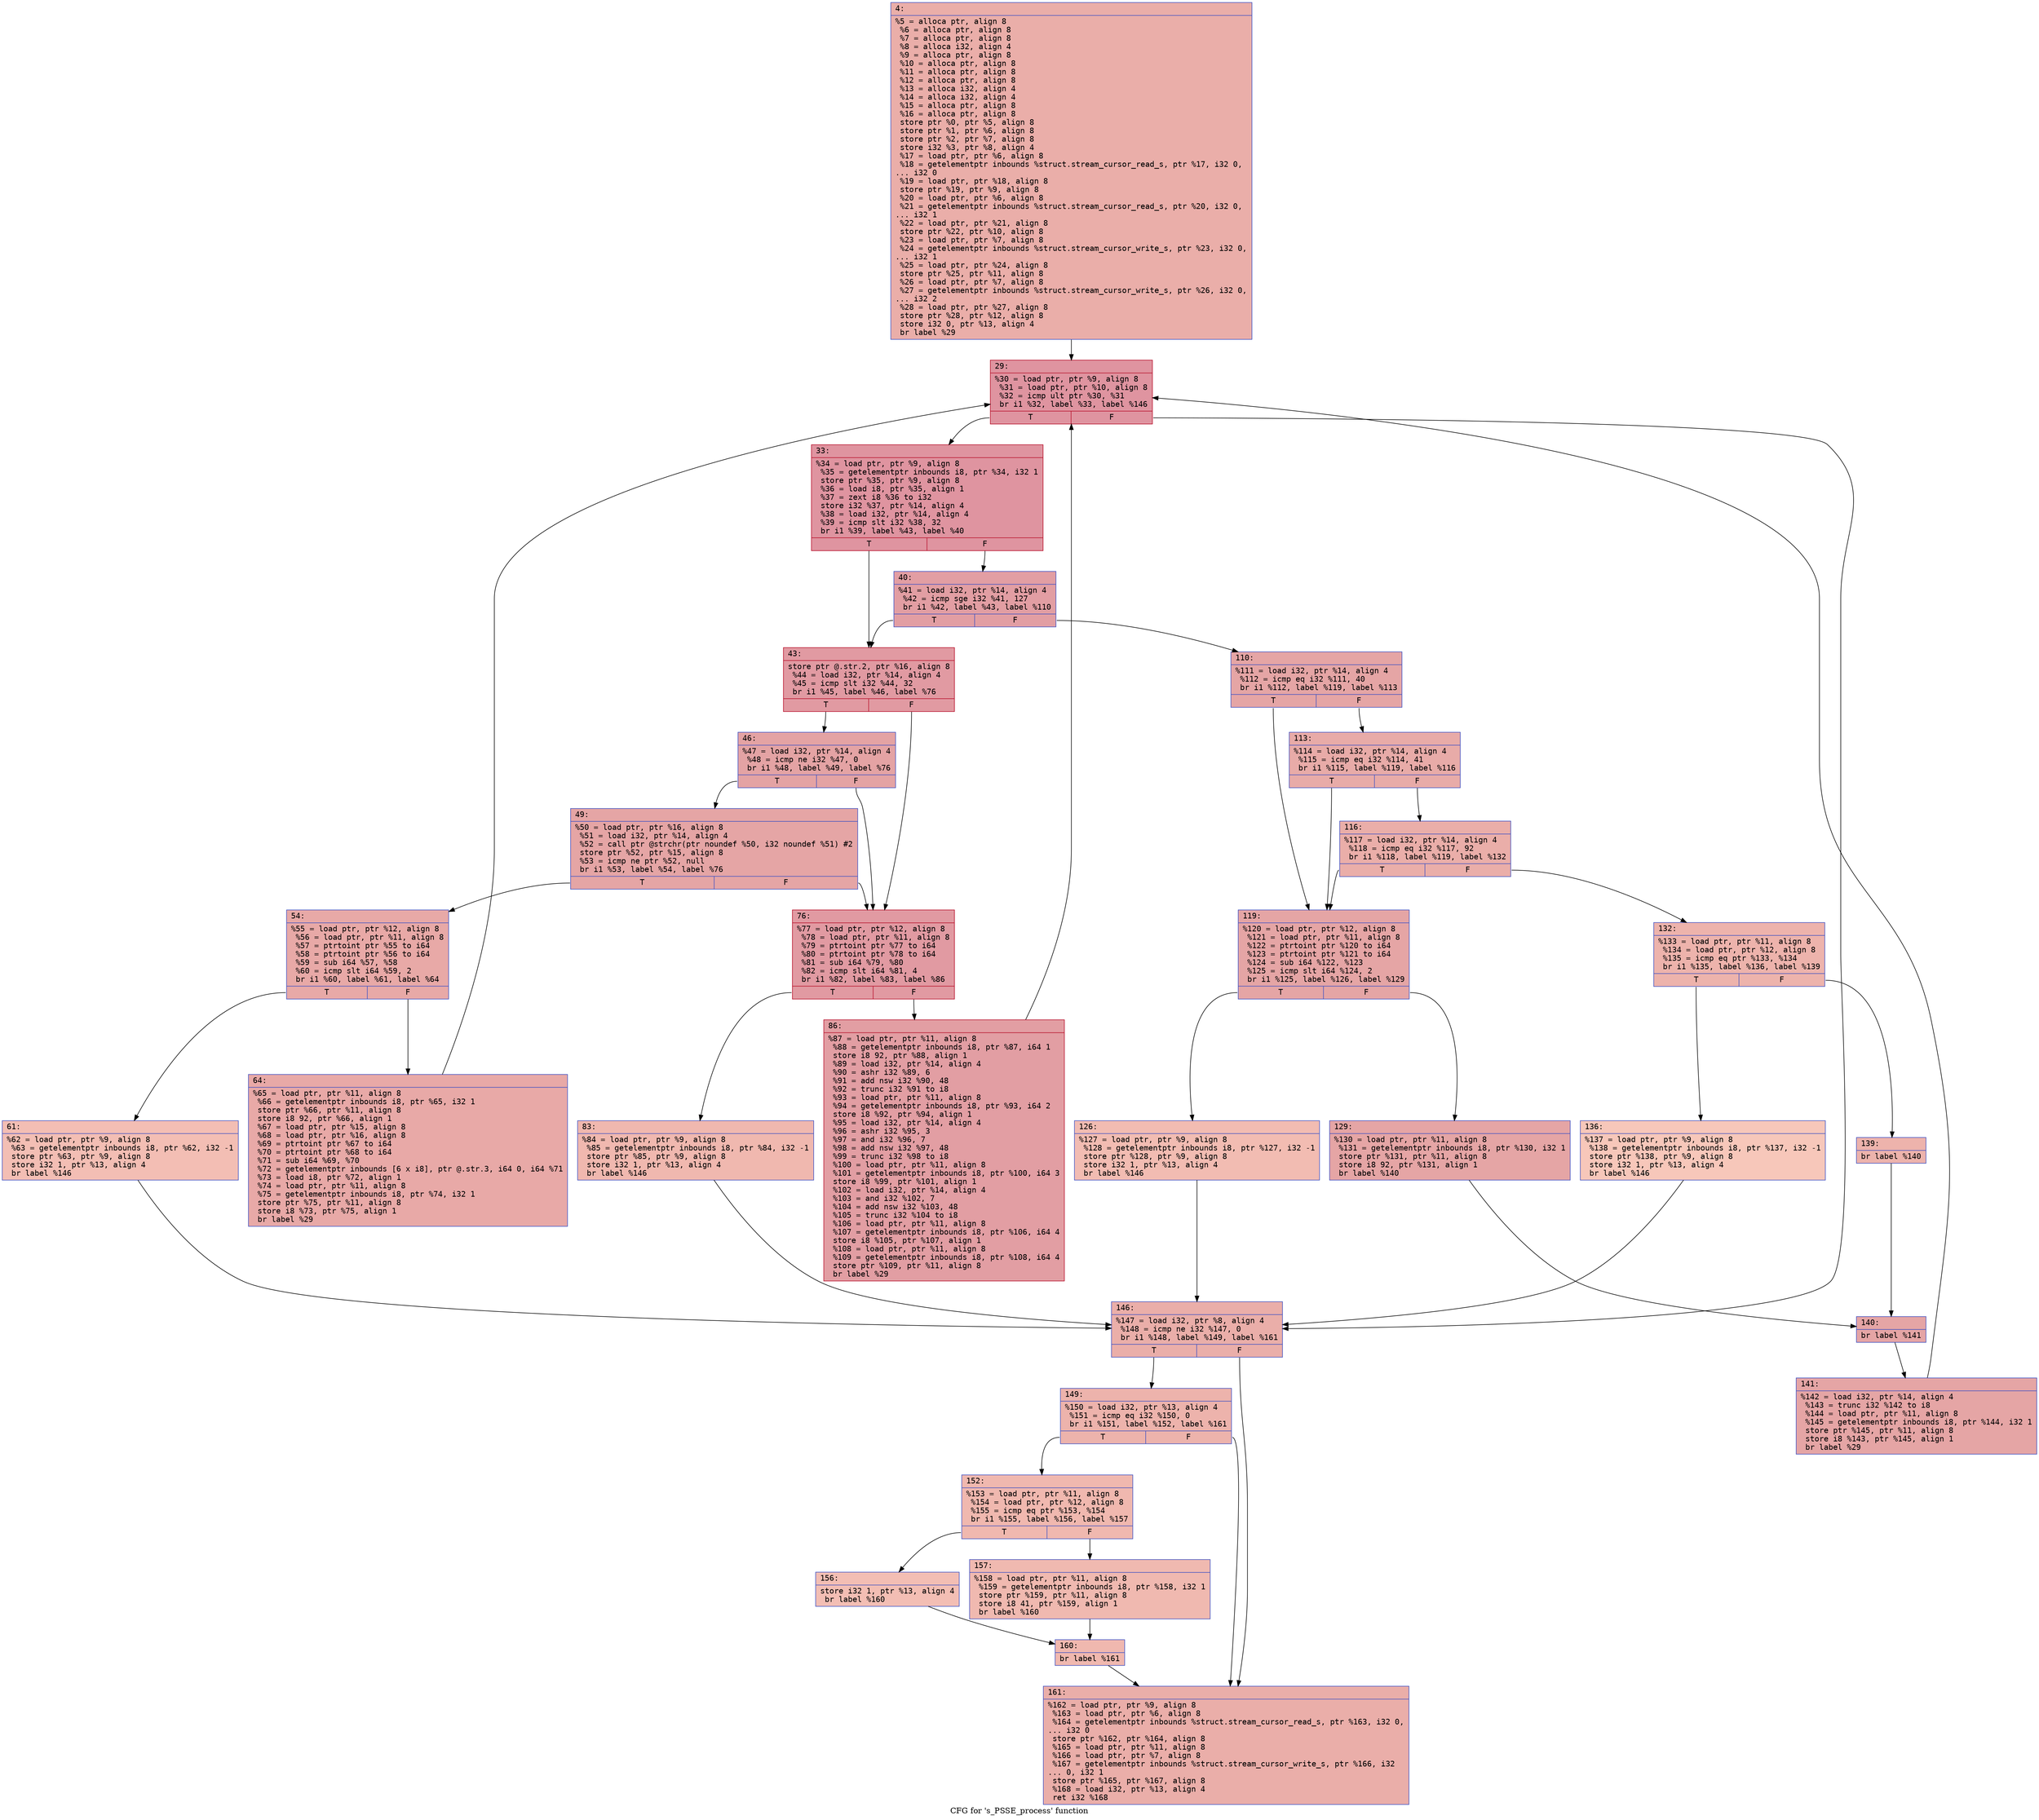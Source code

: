 digraph "CFG for 's_PSSE_process' function" {
	label="CFG for 's_PSSE_process' function";

	Node0x6000012dad00 [shape=record,color="#3d50c3ff", style=filled, fillcolor="#d0473d70" fontname="Courier",label="{4:\l|  %5 = alloca ptr, align 8\l  %6 = alloca ptr, align 8\l  %7 = alloca ptr, align 8\l  %8 = alloca i32, align 4\l  %9 = alloca ptr, align 8\l  %10 = alloca ptr, align 8\l  %11 = alloca ptr, align 8\l  %12 = alloca ptr, align 8\l  %13 = alloca i32, align 4\l  %14 = alloca i32, align 4\l  %15 = alloca ptr, align 8\l  %16 = alloca ptr, align 8\l  store ptr %0, ptr %5, align 8\l  store ptr %1, ptr %6, align 8\l  store ptr %2, ptr %7, align 8\l  store i32 %3, ptr %8, align 4\l  %17 = load ptr, ptr %6, align 8\l  %18 = getelementptr inbounds %struct.stream_cursor_read_s, ptr %17, i32 0,\l... i32 0\l  %19 = load ptr, ptr %18, align 8\l  store ptr %19, ptr %9, align 8\l  %20 = load ptr, ptr %6, align 8\l  %21 = getelementptr inbounds %struct.stream_cursor_read_s, ptr %20, i32 0,\l... i32 1\l  %22 = load ptr, ptr %21, align 8\l  store ptr %22, ptr %10, align 8\l  %23 = load ptr, ptr %7, align 8\l  %24 = getelementptr inbounds %struct.stream_cursor_write_s, ptr %23, i32 0,\l... i32 1\l  %25 = load ptr, ptr %24, align 8\l  store ptr %25, ptr %11, align 8\l  %26 = load ptr, ptr %7, align 8\l  %27 = getelementptr inbounds %struct.stream_cursor_write_s, ptr %26, i32 0,\l... i32 2\l  %28 = load ptr, ptr %27, align 8\l  store ptr %28, ptr %12, align 8\l  store i32 0, ptr %13, align 4\l  br label %29\l}"];
	Node0x6000012dad00 -> Node0x6000012dad50[tooltip="4 -> 29\nProbability 100.00%" ];
	Node0x6000012dad50 [shape=record,color="#b70d28ff", style=filled, fillcolor="#b70d2870" fontname="Courier",label="{29:\l|  %30 = load ptr, ptr %9, align 8\l  %31 = load ptr, ptr %10, align 8\l  %32 = icmp ult ptr %30, %31\l  br i1 %32, label %33, label %146\l|{<s0>T|<s1>F}}"];
	Node0x6000012dad50:s0 -> Node0x6000012dada0[tooltip="29 -> 33\nProbability 96.88%" ];
	Node0x6000012dad50:s1 -> Node0x6000012db480[tooltip="29 -> 146\nProbability 3.12%" ];
	Node0x6000012dada0 [shape=record,color="#b70d28ff", style=filled, fillcolor="#b70d2870" fontname="Courier",label="{33:\l|  %34 = load ptr, ptr %9, align 8\l  %35 = getelementptr inbounds i8, ptr %34, i32 1\l  store ptr %35, ptr %9, align 8\l  %36 = load i8, ptr %35, align 1\l  %37 = zext i8 %36 to i32\l  store i32 %37, ptr %14, align 4\l  %38 = load i32, ptr %14, align 4\l  %39 = icmp slt i32 %38, 32\l  br i1 %39, label %43, label %40\l|{<s0>T|<s1>F}}"];
	Node0x6000012dada0:s0 -> Node0x6000012dae40[tooltip="33 -> 43\nProbability 50.00%" ];
	Node0x6000012dada0:s1 -> Node0x6000012dadf0[tooltip="33 -> 40\nProbability 50.00%" ];
	Node0x6000012dadf0 [shape=record,color="#3d50c3ff", style=filled, fillcolor="#be242e70" fontname="Courier",label="{40:\l|  %41 = load i32, ptr %14, align 4\l  %42 = icmp sge i32 %41, 127\l  br i1 %42, label %43, label %110\l|{<s0>T|<s1>F}}"];
	Node0x6000012dadf0:s0 -> Node0x6000012dae40[tooltip="40 -> 43\nProbability 50.00%" ];
	Node0x6000012dadf0:s1 -> Node0x6000012db110[tooltip="40 -> 110\nProbability 50.00%" ];
	Node0x6000012dae40 [shape=record,color="#b70d28ff", style=filled, fillcolor="#bb1b2c70" fontname="Courier",label="{43:\l|  store ptr @.str.2, ptr %16, align 8\l  %44 = load i32, ptr %14, align 4\l  %45 = icmp slt i32 %44, 32\l  br i1 %45, label %46, label %76\l|{<s0>T|<s1>F}}"];
	Node0x6000012dae40:s0 -> Node0x6000012dae90[tooltip="43 -> 46\nProbability 50.00%" ];
	Node0x6000012dae40:s1 -> Node0x6000012db020[tooltip="43 -> 76\nProbability 50.00%" ];
	Node0x6000012dae90 [shape=record,color="#3d50c3ff", style=filled, fillcolor="#c32e3170" fontname="Courier",label="{46:\l|  %47 = load i32, ptr %14, align 4\l  %48 = icmp ne i32 %47, 0\l  br i1 %48, label %49, label %76\l|{<s0>T|<s1>F}}"];
	Node0x6000012dae90:s0 -> Node0x6000012daee0[tooltip="46 -> 49\nProbability 62.50%" ];
	Node0x6000012dae90:s1 -> Node0x6000012db020[tooltip="46 -> 76\nProbability 37.50%" ];
	Node0x6000012daee0 [shape=record,color="#3d50c3ff", style=filled, fillcolor="#c5333470" fontname="Courier",label="{49:\l|  %50 = load ptr, ptr %16, align 8\l  %51 = load i32, ptr %14, align 4\l  %52 = call ptr @strchr(ptr noundef %50, i32 noundef %51) #2\l  store ptr %52, ptr %15, align 8\l  %53 = icmp ne ptr %52, null\l  br i1 %53, label %54, label %76\l|{<s0>T|<s1>F}}"];
	Node0x6000012daee0:s0 -> Node0x6000012daf30[tooltip="49 -> 54\nProbability 62.50%" ];
	Node0x6000012daee0:s1 -> Node0x6000012db020[tooltip="49 -> 76\nProbability 37.50%" ];
	Node0x6000012daf30 [shape=record,color="#3d50c3ff", style=filled, fillcolor="#ca3b3770" fontname="Courier",label="{54:\l|  %55 = load ptr, ptr %12, align 8\l  %56 = load ptr, ptr %11, align 8\l  %57 = ptrtoint ptr %55 to i64\l  %58 = ptrtoint ptr %56 to i64\l  %59 = sub i64 %57, %58\l  %60 = icmp slt i64 %59, 2\l  br i1 %60, label %61, label %64\l|{<s0>T|<s1>F}}"];
	Node0x6000012daf30:s0 -> Node0x6000012daf80[tooltip="54 -> 61\nProbability 3.12%" ];
	Node0x6000012daf30:s1 -> Node0x6000012dafd0[tooltip="54 -> 64\nProbability 96.88%" ];
	Node0x6000012daf80 [shape=record,color="#3d50c3ff", style=filled, fillcolor="#e36c5570" fontname="Courier",label="{61:\l|  %62 = load ptr, ptr %9, align 8\l  %63 = getelementptr inbounds i8, ptr %62, i32 -1\l  store ptr %63, ptr %9, align 8\l  store i32 1, ptr %13, align 4\l  br label %146\l}"];
	Node0x6000012daf80 -> Node0x6000012db480[tooltip="61 -> 146\nProbability 100.00%" ];
	Node0x6000012dafd0 [shape=record,color="#3d50c3ff", style=filled, fillcolor="#ca3b3770" fontname="Courier",label="{64:\l|  %65 = load ptr, ptr %11, align 8\l  %66 = getelementptr inbounds i8, ptr %65, i32 1\l  store ptr %66, ptr %11, align 8\l  store i8 92, ptr %66, align 1\l  %67 = load ptr, ptr %15, align 8\l  %68 = load ptr, ptr %16, align 8\l  %69 = ptrtoint ptr %67 to i64\l  %70 = ptrtoint ptr %68 to i64\l  %71 = sub i64 %69, %70\l  %72 = getelementptr inbounds [6 x i8], ptr @.str.3, i64 0, i64 %71\l  %73 = load i8, ptr %72, align 1\l  %74 = load ptr, ptr %11, align 8\l  %75 = getelementptr inbounds i8, ptr %74, i32 1\l  store ptr %75, ptr %11, align 8\l  store i8 %73, ptr %75, align 1\l  br label %29\l}"];
	Node0x6000012dafd0 -> Node0x6000012dad50[tooltip="64 -> 29\nProbability 100.00%" ];
	Node0x6000012db020 [shape=record,color="#b70d28ff", style=filled, fillcolor="#bb1b2c70" fontname="Courier",label="{76:\l|  %77 = load ptr, ptr %12, align 8\l  %78 = load ptr, ptr %11, align 8\l  %79 = ptrtoint ptr %77 to i64\l  %80 = ptrtoint ptr %78 to i64\l  %81 = sub i64 %79, %80\l  %82 = icmp slt i64 %81, 4\l  br i1 %82, label %83, label %86\l|{<s0>T|<s1>F}}"];
	Node0x6000012db020:s0 -> Node0x6000012db070[tooltip="76 -> 83\nProbability 3.12%" ];
	Node0x6000012db020:s1 -> Node0x6000012db0c0[tooltip="76 -> 86\nProbability 96.88%" ];
	Node0x6000012db070 [shape=record,color="#3d50c3ff", style=filled, fillcolor="#dc5d4a70" fontname="Courier",label="{83:\l|  %84 = load ptr, ptr %9, align 8\l  %85 = getelementptr inbounds i8, ptr %84, i32 -1\l  store ptr %85, ptr %9, align 8\l  store i32 1, ptr %13, align 4\l  br label %146\l}"];
	Node0x6000012db070 -> Node0x6000012db480[tooltip="83 -> 146\nProbability 100.00%" ];
	Node0x6000012db0c0 [shape=record,color="#b70d28ff", style=filled, fillcolor="#be242e70" fontname="Courier",label="{86:\l|  %87 = load ptr, ptr %11, align 8\l  %88 = getelementptr inbounds i8, ptr %87, i64 1\l  store i8 92, ptr %88, align 1\l  %89 = load i32, ptr %14, align 4\l  %90 = ashr i32 %89, 6\l  %91 = add nsw i32 %90, 48\l  %92 = trunc i32 %91 to i8\l  %93 = load ptr, ptr %11, align 8\l  %94 = getelementptr inbounds i8, ptr %93, i64 2\l  store i8 %92, ptr %94, align 1\l  %95 = load i32, ptr %14, align 4\l  %96 = ashr i32 %95, 3\l  %97 = and i32 %96, 7\l  %98 = add nsw i32 %97, 48\l  %99 = trunc i32 %98 to i8\l  %100 = load ptr, ptr %11, align 8\l  %101 = getelementptr inbounds i8, ptr %100, i64 3\l  store i8 %99, ptr %101, align 1\l  %102 = load i32, ptr %14, align 4\l  %103 = and i32 %102, 7\l  %104 = add nsw i32 %103, 48\l  %105 = trunc i32 %104 to i8\l  %106 = load ptr, ptr %11, align 8\l  %107 = getelementptr inbounds i8, ptr %106, i64 4\l  store i8 %105, ptr %107, align 1\l  %108 = load ptr, ptr %11, align 8\l  %109 = getelementptr inbounds i8, ptr %108, i64 4\l  store ptr %109, ptr %11, align 8\l  br label %29\l}"];
	Node0x6000012db0c0 -> Node0x6000012dad50[tooltip="86 -> 29\nProbability 100.00%" ];
	Node0x6000012db110 [shape=record,color="#3d50c3ff", style=filled, fillcolor="#c5333470" fontname="Courier",label="{110:\l|  %111 = load i32, ptr %14, align 4\l  %112 = icmp eq i32 %111, 40\l  br i1 %112, label %119, label %113\l|{<s0>T|<s1>F}}"];
	Node0x6000012db110:s0 -> Node0x6000012db200[tooltip="110 -> 119\nProbability 50.00%" ];
	Node0x6000012db110:s1 -> Node0x6000012db160[tooltip="110 -> 113\nProbability 50.00%" ];
	Node0x6000012db160 [shape=record,color="#3d50c3ff", style=filled, fillcolor="#cc403a70" fontname="Courier",label="{113:\l|  %114 = load i32, ptr %14, align 4\l  %115 = icmp eq i32 %114, 41\l  br i1 %115, label %119, label %116\l|{<s0>T|<s1>F}}"];
	Node0x6000012db160:s0 -> Node0x6000012db200[tooltip="113 -> 119\nProbability 50.00%" ];
	Node0x6000012db160:s1 -> Node0x6000012db1b0[tooltip="113 -> 116\nProbability 50.00%" ];
	Node0x6000012db1b0 [shape=record,color="#3d50c3ff", style=filled, fillcolor="#d0473d70" fontname="Courier",label="{116:\l|  %117 = load i32, ptr %14, align 4\l  %118 = icmp eq i32 %117, 92\l  br i1 %118, label %119, label %132\l|{<s0>T|<s1>F}}"];
	Node0x6000012db1b0:s0 -> Node0x6000012db200[tooltip="116 -> 119\nProbability 50.00%" ];
	Node0x6000012db1b0:s1 -> Node0x6000012db2f0[tooltip="116 -> 132\nProbability 50.00%" ];
	Node0x6000012db200 [shape=record,color="#3d50c3ff", style=filled, fillcolor="#c5333470" fontname="Courier",label="{119:\l|  %120 = load ptr, ptr %12, align 8\l  %121 = load ptr, ptr %11, align 8\l  %122 = ptrtoint ptr %120 to i64\l  %123 = ptrtoint ptr %121 to i64\l  %124 = sub i64 %122, %123\l  %125 = icmp slt i64 %124, 2\l  br i1 %125, label %126, label %129\l|{<s0>T|<s1>F}}"];
	Node0x6000012db200:s0 -> Node0x6000012db250[tooltip="119 -> 126\nProbability 3.12%" ];
	Node0x6000012db200:s1 -> Node0x6000012db2a0[tooltip="119 -> 129\nProbability 96.88%" ];
	Node0x6000012db250 [shape=record,color="#3d50c3ff", style=filled, fillcolor="#e1675170" fontname="Courier",label="{126:\l|  %127 = load ptr, ptr %9, align 8\l  %128 = getelementptr inbounds i8, ptr %127, i32 -1\l  store ptr %128, ptr %9, align 8\l  store i32 1, ptr %13, align 4\l  br label %146\l}"];
	Node0x6000012db250 -> Node0x6000012db480[tooltip="126 -> 146\nProbability 100.00%" ];
	Node0x6000012db2a0 [shape=record,color="#3d50c3ff", style=filled, fillcolor="#c5333470" fontname="Courier",label="{129:\l|  %130 = load ptr, ptr %11, align 8\l  %131 = getelementptr inbounds i8, ptr %130, i32 1\l  store ptr %131, ptr %11, align 8\l  store i8 92, ptr %131, align 1\l  br label %140\l}"];
	Node0x6000012db2a0 -> Node0x6000012db3e0[tooltip="129 -> 140\nProbability 100.00%" ];
	Node0x6000012db2f0 [shape=record,color="#3d50c3ff", style=filled, fillcolor="#d6524470" fontname="Courier",label="{132:\l|  %133 = load ptr, ptr %11, align 8\l  %134 = load ptr, ptr %12, align 8\l  %135 = icmp eq ptr %133, %134\l  br i1 %135, label %136, label %139\l|{<s0>T|<s1>F}}"];
	Node0x6000012db2f0:s0 -> Node0x6000012db340[tooltip="132 -> 136\nProbability 3.12%" ];
	Node0x6000012db2f0:s1 -> Node0x6000012db390[tooltip="132 -> 139\nProbability 96.88%" ];
	Node0x6000012db340 [shape=record,color="#3d50c3ff", style=filled, fillcolor="#ec7f6370" fontname="Courier",label="{136:\l|  %137 = load ptr, ptr %9, align 8\l  %138 = getelementptr inbounds i8, ptr %137, i32 -1\l  store ptr %138, ptr %9, align 8\l  store i32 1, ptr %13, align 4\l  br label %146\l}"];
	Node0x6000012db340 -> Node0x6000012db480[tooltip="136 -> 146\nProbability 100.00%" ];
	Node0x6000012db390 [shape=record,color="#3d50c3ff", style=filled, fillcolor="#d6524470" fontname="Courier",label="{139:\l|  br label %140\l}"];
	Node0x6000012db390 -> Node0x6000012db3e0[tooltip="139 -> 140\nProbability 100.00%" ];
	Node0x6000012db3e0 [shape=record,color="#3d50c3ff", style=filled, fillcolor="#c5333470" fontname="Courier",label="{140:\l|  br label %141\l}"];
	Node0x6000012db3e0 -> Node0x6000012db430[tooltip="140 -> 141\nProbability 100.00%" ];
	Node0x6000012db430 [shape=record,color="#3d50c3ff", style=filled, fillcolor="#c5333470" fontname="Courier",label="{141:\l|  %142 = load i32, ptr %14, align 4\l  %143 = trunc i32 %142 to i8\l  %144 = load ptr, ptr %11, align 8\l  %145 = getelementptr inbounds i8, ptr %144, i32 1\l  store ptr %145, ptr %11, align 8\l  store i8 %143, ptr %145, align 1\l  br label %29\l}"];
	Node0x6000012db430 -> Node0x6000012dad50[tooltip="141 -> 29\nProbability 100.00%" ];
	Node0x6000012db480 [shape=record,color="#3d50c3ff", style=filled, fillcolor="#d0473d70" fontname="Courier",label="{146:\l|  %147 = load i32, ptr %8, align 4\l  %148 = icmp ne i32 %147, 0\l  br i1 %148, label %149, label %161\l|{<s0>T|<s1>F}}"];
	Node0x6000012db480:s0 -> Node0x6000012db4d0[tooltip="146 -> 149\nProbability 62.50%" ];
	Node0x6000012db480:s1 -> Node0x6000012db660[tooltip="146 -> 161\nProbability 37.50%" ];
	Node0x6000012db4d0 [shape=record,color="#3d50c3ff", style=filled, fillcolor="#d6524470" fontname="Courier",label="{149:\l|  %150 = load i32, ptr %13, align 4\l  %151 = icmp eq i32 %150, 0\l  br i1 %151, label %152, label %161\l|{<s0>T|<s1>F}}"];
	Node0x6000012db4d0:s0 -> Node0x6000012db520[tooltip="149 -> 152\nProbability 37.50%" ];
	Node0x6000012db4d0:s1 -> Node0x6000012db660[tooltip="149 -> 161\nProbability 62.50%" ];
	Node0x6000012db520 [shape=record,color="#3d50c3ff", style=filled, fillcolor="#dc5d4a70" fontname="Courier",label="{152:\l|  %153 = load ptr, ptr %11, align 8\l  %154 = load ptr, ptr %12, align 8\l  %155 = icmp eq ptr %153, %154\l  br i1 %155, label %156, label %157\l|{<s0>T|<s1>F}}"];
	Node0x6000012db520:s0 -> Node0x6000012db570[tooltip="152 -> 156\nProbability 37.50%" ];
	Node0x6000012db520:s1 -> Node0x6000012db5c0[tooltip="152 -> 157\nProbability 62.50%" ];
	Node0x6000012db570 [shape=record,color="#3d50c3ff", style=filled, fillcolor="#e36c5570" fontname="Courier",label="{156:\l|  store i32 1, ptr %13, align 4\l  br label %160\l}"];
	Node0x6000012db570 -> Node0x6000012db610[tooltip="156 -> 160\nProbability 100.00%" ];
	Node0x6000012db5c0 [shape=record,color="#3d50c3ff", style=filled, fillcolor="#de614d70" fontname="Courier",label="{157:\l|  %158 = load ptr, ptr %11, align 8\l  %159 = getelementptr inbounds i8, ptr %158, i32 1\l  store ptr %159, ptr %11, align 8\l  store i8 41, ptr %159, align 1\l  br label %160\l}"];
	Node0x6000012db5c0 -> Node0x6000012db610[tooltip="157 -> 160\nProbability 100.00%" ];
	Node0x6000012db610 [shape=record,color="#3d50c3ff", style=filled, fillcolor="#dc5d4a70" fontname="Courier",label="{160:\l|  br label %161\l}"];
	Node0x6000012db610 -> Node0x6000012db660[tooltip="160 -> 161\nProbability 100.00%" ];
	Node0x6000012db660 [shape=record,color="#3d50c3ff", style=filled, fillcolor="#d0473d70" fontname="Courier",label="{161:\l|  %162 = load ptr, ptr %9, align 8\l  %163 = load ptr, ptr %6, align 8\l  %164 = getelementptr inbounds %struct.stream_cursor_read_s, ptr %163, i32 0,\l... i32 0\l  store ptr %162, ptr %164, align 8\l  %165 = load ptr, ptr %11, align 8\l  %166 = load ptr, ptr %7, align 8\l  %167 = getelementptr inbounds %struct.stream_cursor_write_s, ptr %166, i32\l... 0, i32 1\l  store ptr %165, ptr %167, align 8\l  %168 = load i32, ptr %13, align 4\l  ret i32 %168\l}"];
}
